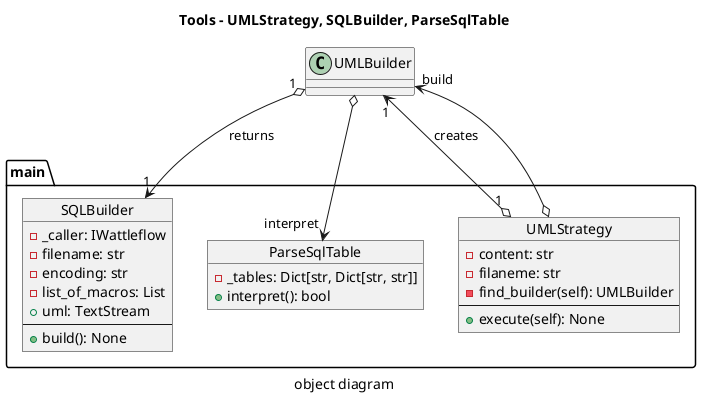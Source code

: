 @startuml

title Tools - UMLStrategy, SQLBuilder, ParseSqlTable

caption "object diagram"

package "main" {
    object SQLBuilder {
        - _caller: IWattleflow
        - filename: str
        - encoding: str
        - list_of_macros: List
        + uml: TextStream
        --
        + build(): None
    }

    object ParseSqlTable {
        - _tables: Dict[str, Dict[str, str]]
        + interpret(): bool
    }

    object UMLStrategy {
        - content: str
        - filaneme: str
        - find_builder(self): UMLBuilder
        --
        + execute(self): None
    }
}

UMLStrategy "1" o--> "1" UMLBuilder: creates
UMLBuilder "1" o--> "1" SQLBuilder: returns
UMLStrategy o--> "build" UMLBuilder
UMLBuilder o--> "interpret" ParseSqlTable

@enduml